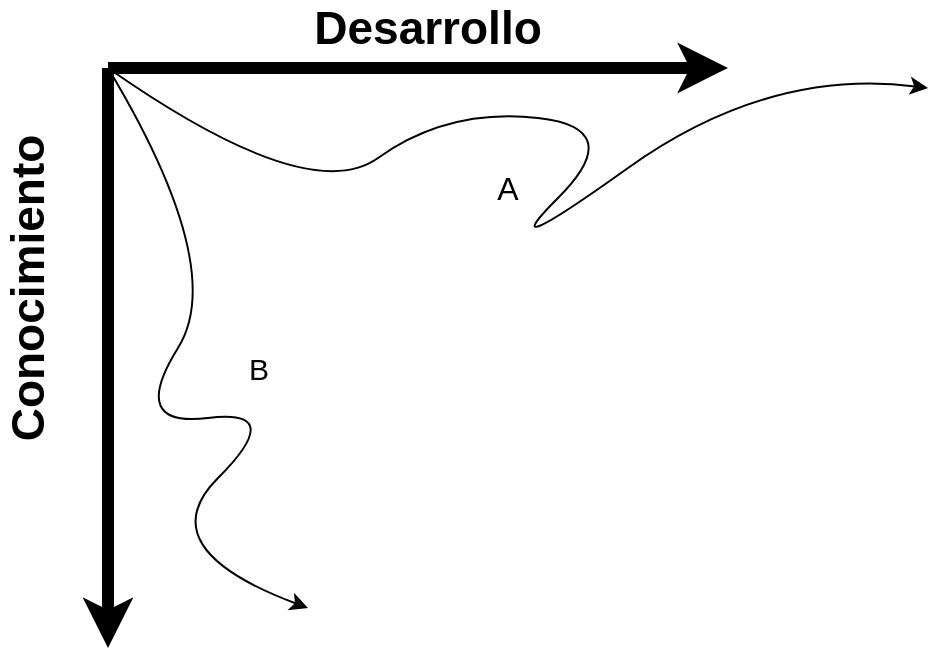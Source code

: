 <mxfile version="14.6.13" type="device"><diagram id="9xhngpR2VXtEjYkjalio" name="Página-1"><mxGraphModel dx="1024" dy="632" grid="1" gridSize="10" guides="1" tooltips="1" connect="1" arrows="1" fold="1" page="1" pageScale="1" pageWidth="827" pageHeight="1169" math="0" shadow="0"><root><mxCell id="0"/><mxCell id="1" parent="0"/><mxCell id="68nEJX0qmRfhdaQNPhTX-1" value="" style="endArrow=classic;html=1;strokeWidth=6;" edge="1" parent="1"><mxGeometry width="50" height="50" relative="1" as="geometry"><mxPoint x="200" y="200" as="sourcePoint"/><mxPoint x="510" y="200" as="targetPoint"/></mxGeometry></mxCell><mxCell id="68nEJX0qmRfhdaQNPhTX-2" value="" style="endArrow=classic;html=1;strokeWidth=6;" edge="1" parent="1"><mxGeometry width="50" height="50" relative="1" as="geometry"><mxPoint x="200" y="200" as="sourcePoint"/><mxPoint x="200" y="490" as="targetPoint"/></mxGeometry></mxCell><mxCell id="68nEJX0qmRfhdaQNPhTX-3" value="&lt;b&gt;&lt;font style=&quot;font-size: 23px&quot;&gt;Desarrollo&lt;/font&gt;&lt;/b&gt;" style="text;html=1;strokeColor=none;fillColor=none;align=center;verticalAlign=middle;whiteSpace=wrap;rounded=0;" vertex="1" parent="1"><mxGeometry x="340" y="170" width="40" height="20" as="geometry"/></mxCell><mxCell id="68nEJX0qmRfhdaQNPhTX-4" value="&lt;b&gt;&lt;font style=&quot;font-size: 23px&quot;&gt;Conocimiento&lt;/font&gt;&lt;br&gt;&lt;/b&gt;" style="text;html=1;strokeColor=none;fillColor=none;align=center;verticalAlign=middle;whiteSpace=wrap;rounded=0;rotation=-90;" vertex="1" parent="1"><mxGeometry x="140" y="300" width="40" height="20" as="geometry"/></mxCell><mxCell id="68nEJX0qmRfhdaQNPhTX-5" value="" style="curved=1;endArrow=classic;html=1;" edge="1" parent="1"><mxGeometry width="50" height="50" relative="1" as="geometry"><mxPoint x="200" y="200" as="sourcePoint"/><mxPoint x="610" y="210" as="targetPoint"/><Array as="points"><mxPoint x="300" y="270"/><mxPoint x="370" y="220"/><mxPoint x="460" y="230"/><mxPoint x="390" y="300"/><mxPoint x="530" y="200"/></Array></mxGeometry></mxCell><mxCell id="68nEJX0qmRfhdaQNPhTX-9" value="" style="curved=1;endArrow=classic;html=1;strokeWidth=1;" edge="1" parent="1"><mxGeometry width="50" height="50" relative="1" as="geometry"><mxPoint x="200" y="200" as="sourcePoint"/><mxPoint x="300" y="470" as="targetPoint"/><Array as="points"><mxPoint x="260" y="300"/><mxPoint x="210" y="380"/><mxPoint x="290" y="370"/><mxPoint x="220" y="440"/></Array></mxGeometry></mxCell><mxCell id="68nEJX0qmRfhdaQNPhTX-10" value="&lt;span style=&quot;font-size: 16px&quot;&gt;A&lt;/span&gt;" style="text;html=1;strokeColor=none;fillColor=none;align=center;verticalAlign=middle;whiteSpace=wrap;rounded=0;" vertex="1" parent="1"><mxGeometry x="350" y="250" width="100" height="20" as="geometry"/></mxCell><mxCell id="68nEJX0qmRfhdaQNPhTX-11" value="&lt;font style=&quot;font-size: 15px&quot;&gt;B&lt;/font&gt;" style="text;html=1;align=center;verticalAlign=middle;resizable=0;points=[];autosize=1;strokeColor=none;" vertex="1" parent="1"><mxGeometry x="260" y="340" width="30" height="20" as="geometry"/></mxCell></root></mxGraphModel></diagram></mxfile>
